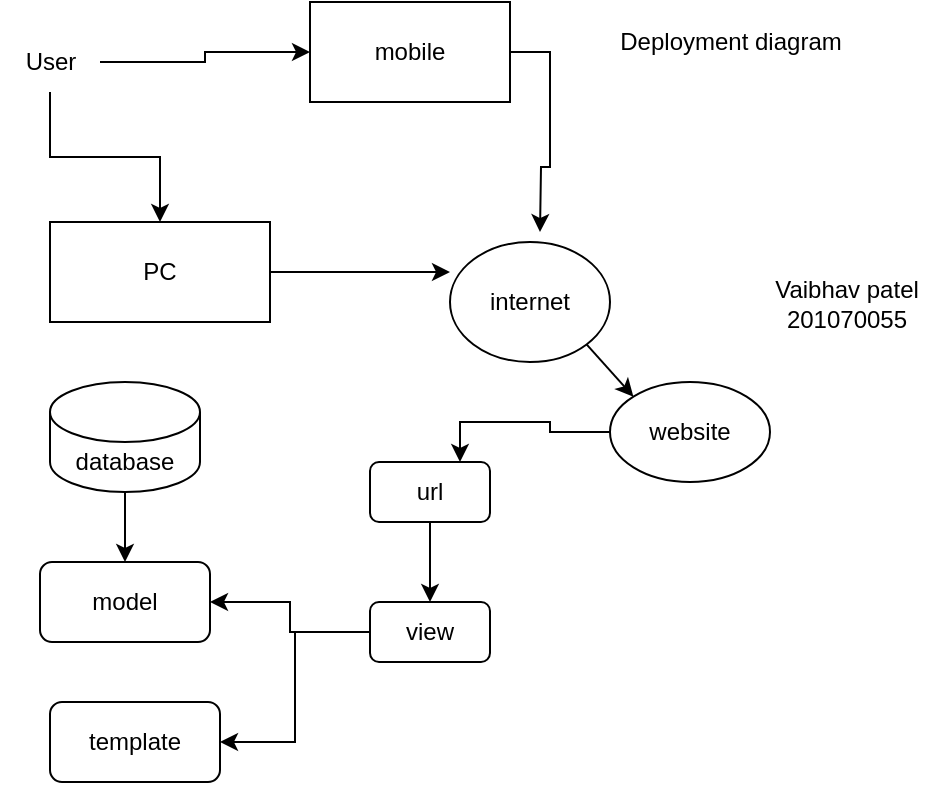 <mxfile version="21.1.2" type="device">
  <diagram name="Page-1" id="b3eGev0JV4vIewCaCB0A">
    <mxGraphModel dx="973" dy="469" grid="0" gridSize="10" guides="1" tooltips="1" connect="1" arrows="1" fold="1" page="1" pageScale="1" pageWidth="850" pageHeight="1100" math="0" shadow="0">
      <root>
        <mxCell id="0" />
        <mxCell id="1" parent="0" />
        <mxCell id="rCa6Q9qSpyIn7cIPiiix-4" style="edgeStyle=orthogonalEdgeStyle;rounded=0;orthogonalLoop=1;jettySize=auto;html=1;entryX=0.5;entryY=0;entryDx=0;entryDy=0;" parent="1" source="rCa6Q9qSpyIn7cIPiiix-1" target="rCa6Q9qSpyIn7cIPiiix-3" edge="1">
          <mxGeometry relative="1" as="geometry" />
        </mxCell>
        <mxCell id="rCa6Q9qSpyIn7cIPiiix-5" style="edgeStyle=orthogonalEdgeStyle;rounded=0;orthogonalLoop=1;jettySize=auto;html=1;" parent="1" source="rCa6Q9qSpyIn7cIPiiix-1" target="rCa6Q9qSpyIn7cIPiiix-2" edge="1">
          <mxGeometry relative="1" as="geometry" />
        </mxCell>
        <mxCell id="rCa6Q9qSpyIn7cIPiiix-1" value="User" style="text;html=1;align=center;verticalAlign=middle;resizable=0;points=[];autosize=1;strokeColor=none;fillColor=none;" parent="1" vertex="1">
          <mxGeometry x="135" y="105" width="50" height="30" as="geometry" />
        </mxCell>
        <mxCell id="rCa6Q9qSpyIn7cIPiiix-9" style="edgeStyle=orthogonalEdgeStyle;rounded=0;orthogonalLoop=1;jettySize=auto;html=1;" parent="1" source="rCa6Q9qSpyIn7cIPiiix-2" edge="1">
          <mxGeometry relative="1" as="geometry">
            <mxPoint x="405" y="205" as="targetPoint" />
          </mxGeometry>
        </mxCell>
        <mxCell id="rCa6Q9qSpyIn7cIPiiix-2" value="mobile" style="rounded=0;whiteSpace=wrap;html=1;" parent="1" vertex="1">
          <mxGeometry x="290" y="90" width="100" height="50" as="geometry" />
        </mxCell>
        <mxCell id="rCa6Q9qSpyIn7cIPiiix-8" style="edgeStyle=orthogonalEdgeStyle;rounded=0;orthogonalLoop=1;jettySize=auto;html=1;entryX=0;entryY=0.5;entryDx=0;entryDy=0;" parent="1" source="rCa6Q9qSpyIn7cIPiiix-3" edge="1">
          <mxGeometry relative="1" as="geometry">
            <mxPoint x="360" y="225" as="targetPoint" />
          </mxGeometry>
        </mxCell>
        <mxCell id="rCa6Q9qSpyIn7cIPiiix-3" value="PC" style="rounded=0;whiteSpace=wrap;html=1;" parent="1" vertex="1">
          <mxGeometry x="160" y="200" width="110" height="50" as="geometry" />
        </mxCell>
        <mxCell id="rCa6Q9qSpyIn7cIPiiix-11" value="internet" style="ellipse;whiteSpace=wrap;html=1;" parent="1" vertex="1">
          <mxGeometry x="360" y="210" width="80" height="60" as="geometry" />
        </mxCell>
        <mxCell id="rCa6Q9qSpyIn7cIPiiix-26" style="edgeStyle=orthogonalEdgeStyle;rounded=0;orthogonalLoop=1;jettySize=auto;html=1;entryX=0.75;entryY=0;entryDx=0;entryDy=0;" parent="1" source="rCa6Q9qSpyIn7cIPiiix-12" target="rCa6Q9qSpyIn7cIPiiix-15" edge="1">
          <mxGeometry relative="1" as="geometry" />
        </mxCell>
        <mxCell id="rCa6Q9qSpyIn7cIPiiix-12" value="website" style="ellipse;whiteSpace=wrap;html=1;" parent="1" vertex="1">
          <mxGeometry x="440" y="280" width="80" height="50" as="geometry" />
        </mxCell>
        <mxCell id="rCa6Q9qSpyIn7cIPiiix-13" value="" style="endArrow=classic;html=1;rounded=0;exitX=1;exitY=1;exitDx=0;exitDy=0;entryX=0;entryY=0;entryDx=0;entryDy=0;" parent="1" source="rCa6Q9qSpyIn7cIPiiix-11" target="rCa6Q9qSpyIn7cIPiiix-12" edge="1">
          <mxGeometry width="50" height="50" relative="1" as="geometry">
            <mxPoint x="400" y="300" as="sourcePoint" />
            <mxPoint x="450" y="250" as="targetPoint" />
          </mxGeometry>
        </mxCell>
        <mxCell id="rCa6Q9qSpyIn7cIPiiix-14" value="Deployment diagram" style="text;html=1;align=center;verticalAlign=middle;resizable=0;points=[];autosize=1;strokeColor=none;fillColor=none;" parent="1" vertex="1">
          <mxGeometry x="435" y="95" width="130" height="30" as="geometry" />
        </mxCell>
        <mxCell id="rCa6Q9qSpyIn7cIPiiix-25" value="" style="edgeStyle=orthogonalEdgeStyle;rounded=0;orthogonalLoop=1;jettySize=auto;html=1;" parent="1" source="rCa6Q9qSpyIn7cIPiiix-15" target="rCa6Q9qSpyIn7cIPiiix-16" edge="1">
          <mxGeometry relative="1" as="geometry" />
        </mxCell>
        <mxCell id="rCa6Q9qSpyIn7cIPiiix-15" value="url" style="rounded=1;whiteSpace=wrap;html=1;" parent="1" vertex="1">
          <mxGeometry x="320" y="320" width="60" height="30" as="geometry" />
        </mxCell>
        <mxCell id="rCa6Q9qSpyIn7cIPiiix-19" style="edgeStyle=orthogonalEdgeStyle;rounded=0;orthogonalLoop=1;jettySize=auto;html=1;entryX=1;entryY=0.5;entryDx=0;entryDy=0;" parent="1" source="rCa6Q9qSpyIn7cIPiiix-16" target="rCa6Q9qSpyIn7cIPiiix-17" edge="1">
          <mxGeometry relative="1" as="geometry" />
        </mxCell>
        <mxCell id="rCa6Q9qSpyIn7cIPiiix-20" style="edgeStyle=orthogonalEdgeStyle;rounded=0;orthogonalLoop=1;jettySize=auto;html=1;entryX=1;entryY=0.5;entryDx=0;entryDy=0;" parent="1" source="rCa6Q9qSpyIn7cIPiiix-16" target="rCa6Q9qSpyIn7cIPiiix-18" edge="1">
          <mxGeometry relative="1" as="geometry" />
        </mxCell>
        <mxCell id="rCa6Q9qSpyIn7cIPiiix-16" value="view" style="rounded=1;whiteSpace=wrap;html=1;" parent="1" vertex="1">
          <mxGeometry x="320" y="390" width="60" height="30" as="geometry" />
        </mxCell>
        <mxCell id="rCa6Q9qSpyIn7cIPiiix-17" value="model" style="rounded=1;whiteSpace=wrap;html=1;" parent="1" vertex="1">
          <mxGeometry x="155" y="370" width="85" height="40" as="geometry" />
        </mxCell>
        <mxCell id="rCa6Q9qSpyIn7cIPiiix-18" value="template" style="rounded=1;whiteSpace=wrap;html=1;" parent="1" vertex="1">
          <mxGeometry x="160" y="440" width="85" height="40" as="geometry" />
        </mxCell>
        <mxCell id="rCa6Q9qSpyIn7cIPiiix-24" style="edgeStyle=orthogonalEdgeStyle;rounded=0;orthogonalLoop=1;jettySize=auto;html=1;" parent="1" source="rCa6Q9qSpyIn7cIPiiix-21" target="rCa6Q9qSpyIn7cIPiiix-17" edge="1">
          <mxGeometry relative="1" as="geometry" />
        </mxCell>
        <mxCell id="rCa6Q9qSpyIn7cIPiiix-21" value="database" style="shape=cylinder3;whiteSpace=wrap;html=1;boundedLbl=1;backgroundOutline=1;size=15;" parent="1" vertex="1">
          <mxGeometry x="160" y="280" width="75" height="55" as="geometry" />
        </mxCell>
        <mxCell id="AMuyfxOgP6w9ujYsTdDT-2" value="Vaibhav patel&lt;br&gt;201070055" style="text;html=1;align=center;verticalAlign=middle;resizable=0;points=[];autosize=1;strokeColor=none;fillColor=none;" vertex="1" parent="1">
          <mxGeometry x="513" y="220" width="90" height="41" as="geometry" />
        </mxCell>
      </root>
    </mxGraphModel>
  </diagram>
</mxfile>

